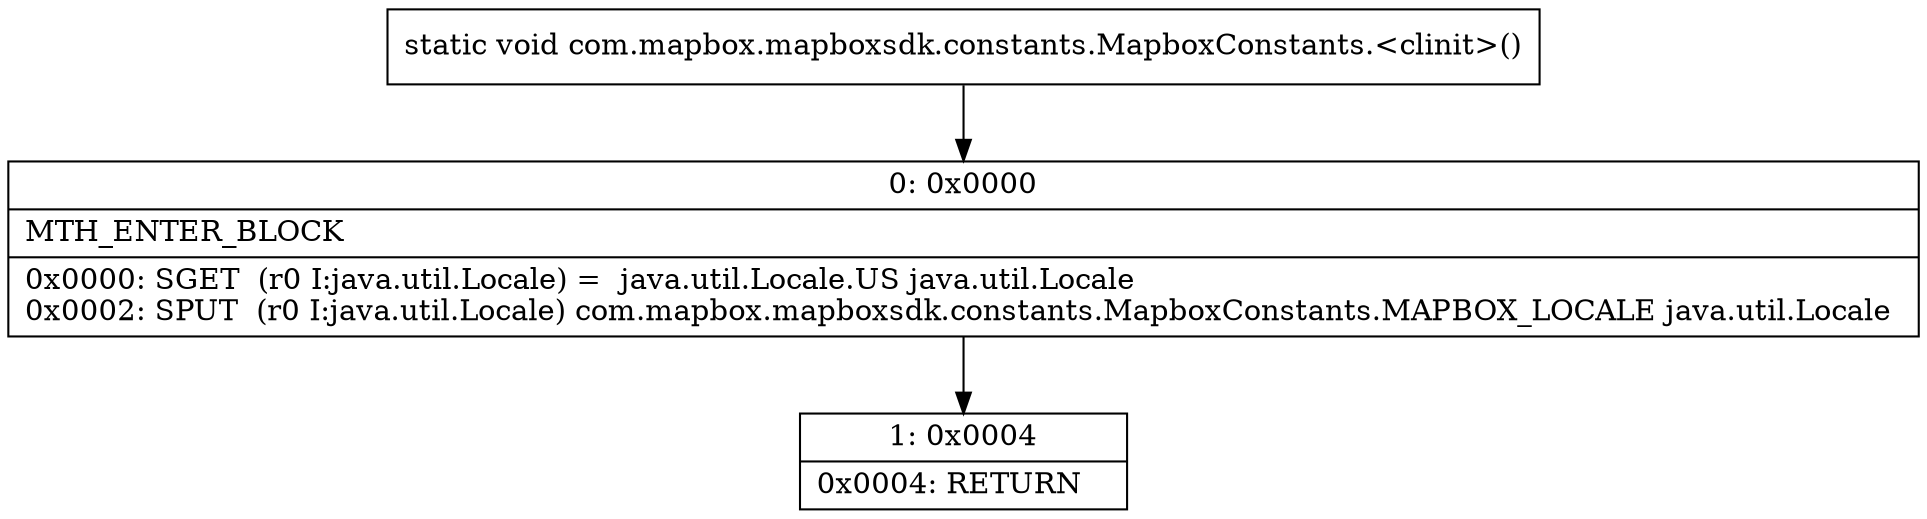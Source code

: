 digraph "CFG forcom.mapbox.mapboxsdk.constants.MapboxConstants.\<clinit\>()V" {
Node_0 [shape=record,label="{0\:\ 0x0000|MTH_ENTER_BLOCK\l|0x0000: SGET  (r0 I:java.util.Locale) =  java.util.Locale.US java.util.Locale \l0x0002: SPUT  (r0 I:java.util.Locale) com.mapbox.mapboxsdk.constants.MapboxConstants.MAPBOX_LOCALE java.util.Locale \l}"];
Node_1 [shape=record,label="{1\:\ 0x0004|0x0004: RETURN   \l}"];
MethodNode[shape=record,label="{static void com.mapbox.mapboxsdk.constants.MapboxConstants.\<clinit\>() }"];
MethodNode -> Node_0;
Node_0 -> Node_1;
}

